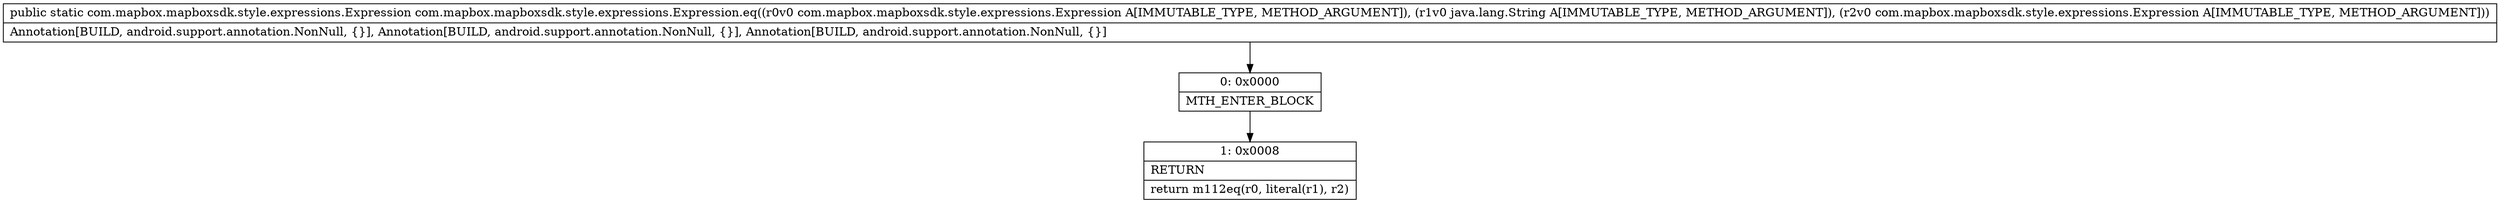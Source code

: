 digraph "CFG forcom.mapbox.mapboxsdk.style.expressions.Expression.eq(Lcom\/mapbox\/mapboxsdk\/style\/expressions\/Expression;Ljava\/lang\/String;Lcom\/mapbox\/mapboxsdk\/style\/expressions\/Expression;)Lcom\/mapbox\/mapboxsdk\/style\/expressions\/Expression;" {
Node_0 [shape=record,label="{0\:\ 0x0000|MTH_ENTER_BLOCK\l}"];
Node_1 [shape=record,label="{1\:\ 0x0008|RETURN\l|return m112eq(r0, literal(r1), r2)\l}"];
MethodNode[shape=record,label="{public static com.mapbox.mapboxsdk.style.expressions.Expression com.mapbox.mapboxsdk.style.expressions.Expression.eq((r0v0 com.mapbox.mapboxsdk.style.expressions.Expression A[IMMUTABLE_TYPE, METHOD_ARGUMENT]), (r1v0 java.lang.String A[IMMUTABLE_TYPE, METHOD_ARGUMENT]), (r2v0 com.mapbox.mapboxsdk.style.expressions.Expression A[IMMUTABLE_TYPE, METHOD_ARGUMENT]))  | Annotation[BUILD, android.support.annotation.NonNull, \{\}], Annotation[BUILD, android.support.annotation.NonNull, \{\}], Annotation[BUILD, android.support.annotation.NonNull, \{\}]\l}"];
MethodNode -> Node_0;
Node_0 -> Node_1;
}

